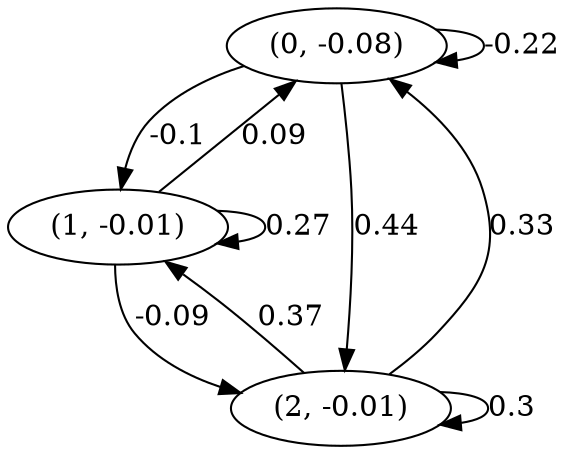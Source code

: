 digraph {
    0 [ label = "(0, -0.08)" ]
    1 [ label = "(1, -0.01)" ]
    2 [ label = "(2, -0.01)" ]
    0 -> 0 [ label = "-0.22" ]
    1 -> 1 [ label = "0.27" ]
    2 -> 2 [ label = "0.3" ]
    1 -> 0 [ label = "0.09" ]
    2 -> 0 [ label = "0.33" ]
    0 -> 1 [ label = "-0.1" ]
    2 -> 1 [ label = "0.37" ]
    0 -> 2 [ label = "0.44" ]
    1 -> 2 [ label = "-0.09" ]
}

